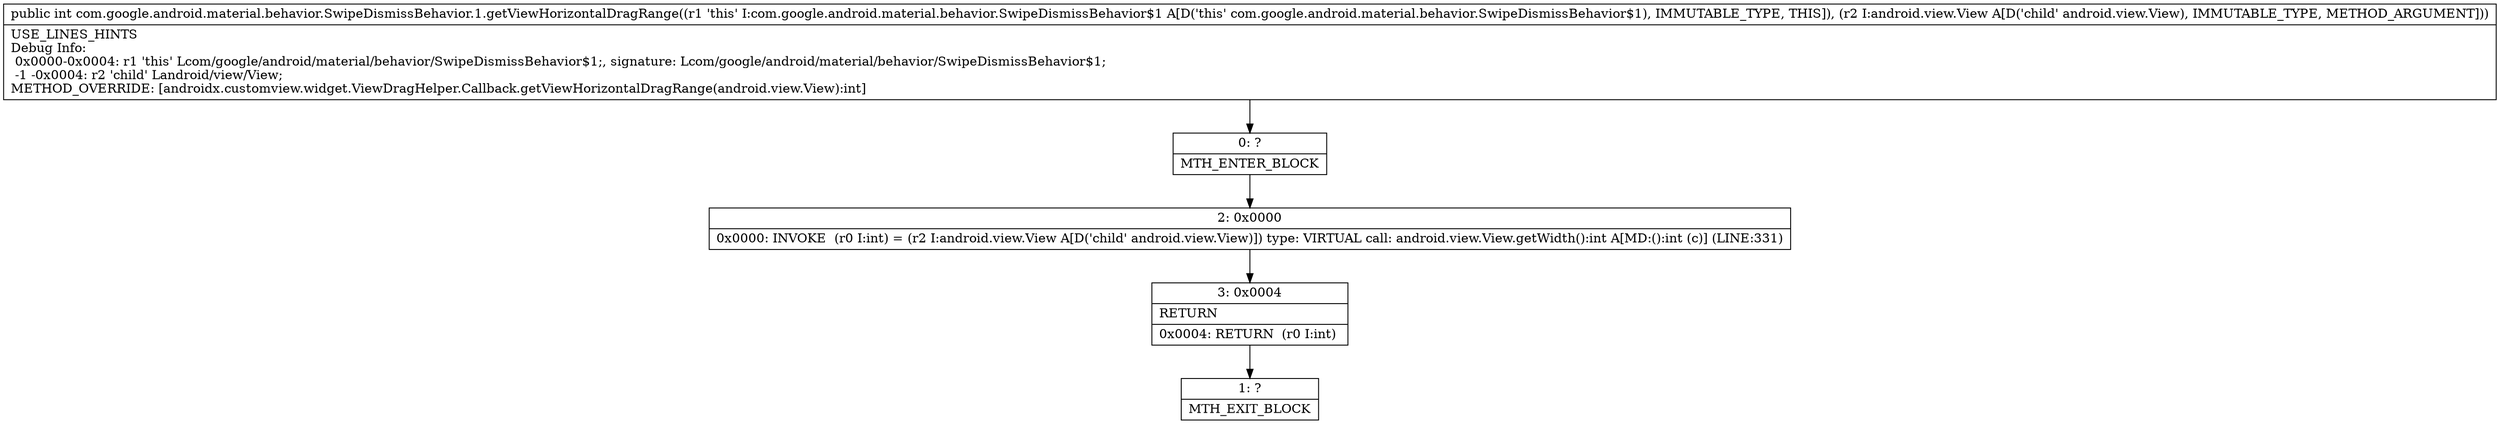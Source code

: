 digraph "CFG forcom.google.android.material.behavior.SwipeDismissBehavior.1.getViewHorizontalDragRange(Landroid\/view\/View;)I" {
Node_0 [shape=record,label="{0\:\ ?|MTH_ENTER_BLOCK\l}"];
Node_2 [shape=record,label="{2\:\ 0x0000|0x0000: INVOKE  (r0 I:int) = (r2 I:android.view.View A[D('child' android.view.View)]) type: VIRTUAL call: android.view.View.getWidth():int A[MD:():int (c)] (LINE:331)\l}"];
Node_3 [shape=record,label="{3\:\ 0x0004|RETURN\l|0x0004: RETURN  (r0 I:int) \l}"];
Node_1 [shape=record,label="{1\:\ ?|MTH_EXIT_BLOCK\l}"];
MethodNode[shape=record,label="{public int com.google.android.material.behavior.SwipeDismissBehavior.1.getViewHorizontalDragRange((r1 'this' I:com.google.android.material.behavior.SwipeDismissBehavior$1 A[D('this' com.google.android.material.behavior.SwipeDismissBehavior$1), IMMUTABLE_TYPE, THIS]), (r2 I:android.view.View A[D('child' android.view.View), IMMUTABLE_TYPE, METHOD_ARGUMENT]))  | USE_LINES_HINTS\lDebug Info:\l  0x0000\-0x0004: r1 'this' Lcom\/google\/android\/material\/behavior\/SwipeDismissBehavior$1;, signature: Lcom\/google\/android\/material\/behavior\/SwipeDismissBehavior$1;\l  \-1 \-0x0004: r2 'child' Landroid\/view\/View;\lMETHOD_OVERRIDE: [androidx.customview.widget.ViewDragHelper.Callback.getViewHorizontalDragRange(android.view.View):int]\l}"];
MethodNode -> Node_0;Node_0 -> Node_2;
Node_2 -> Node_3;
Node_3 -> Node_1;
}

